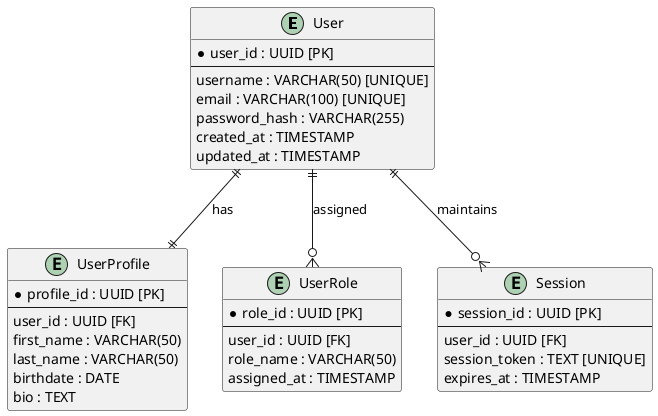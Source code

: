 @startuml "Users Service"
entity User {
    * user_id : UUID [PK]
    --
    username : VARCHAR(50) [UNIQUE]
    email : VARCHAR(100) [UNIQUE]
    password_hash : VARCHAR(255)
    created_at : TIMESTAMP
    updated_at : TIMESTAMP
}

entity UserProfile {
    * profile_id : UUID [PK]
    --
    user_id : UUID [FK]
    first_name : VARCHAR(50)
    last_name : VARCHAR(50)
    birthdate : DATE
    bio : TEXT
}

entity UserRole {
    * role_id : UUID [PK]
    --
    user_id : UUID [FK]
    role_name : VARCHAR(50)
    assigned_at : TIMESTAMP
}

entity Session {
    * session_id : UUID [PK]
    --
    user_id : UUID [FK]
    session_token : TEXT [UNIQUE]
    expires_at : TIMESTAMP
}

User ||--|| UserProfile : has
User ||--o{ UserRole : assigned
User ||--o{ Session : maintains
@enduml
